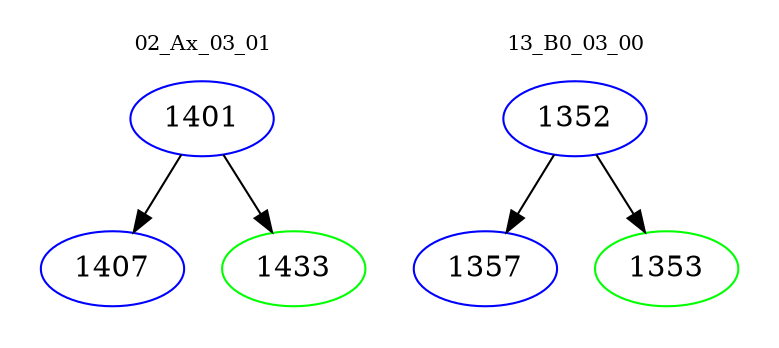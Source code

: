 digraph{
subgraph cluster_0 {
color = white
label = "02_Ax_03_01";
fontsize=10;
T0_1401 [label="1401", color="blue"]
T0_1401 -> T0_1407 [color="black"]
T0_1407 [label="1407", color="blue"]
T0_1401 -> T0_1433 [color="black"]
T0_1433 [label="1433", color="green"]
}
subgraph cluster_1 {
color = white
label = "13_B0_03_00";
fontsize=10;
T1_1352 [label="1352", color="blue"]
T1_1352 -> T1_1357 [color="black"]
T1_1357 [label="1357", color="blue"]
T1_1352 -> T1_1353 [color="black"]
T1_1353 [label="1353", color="green"]
}
}
